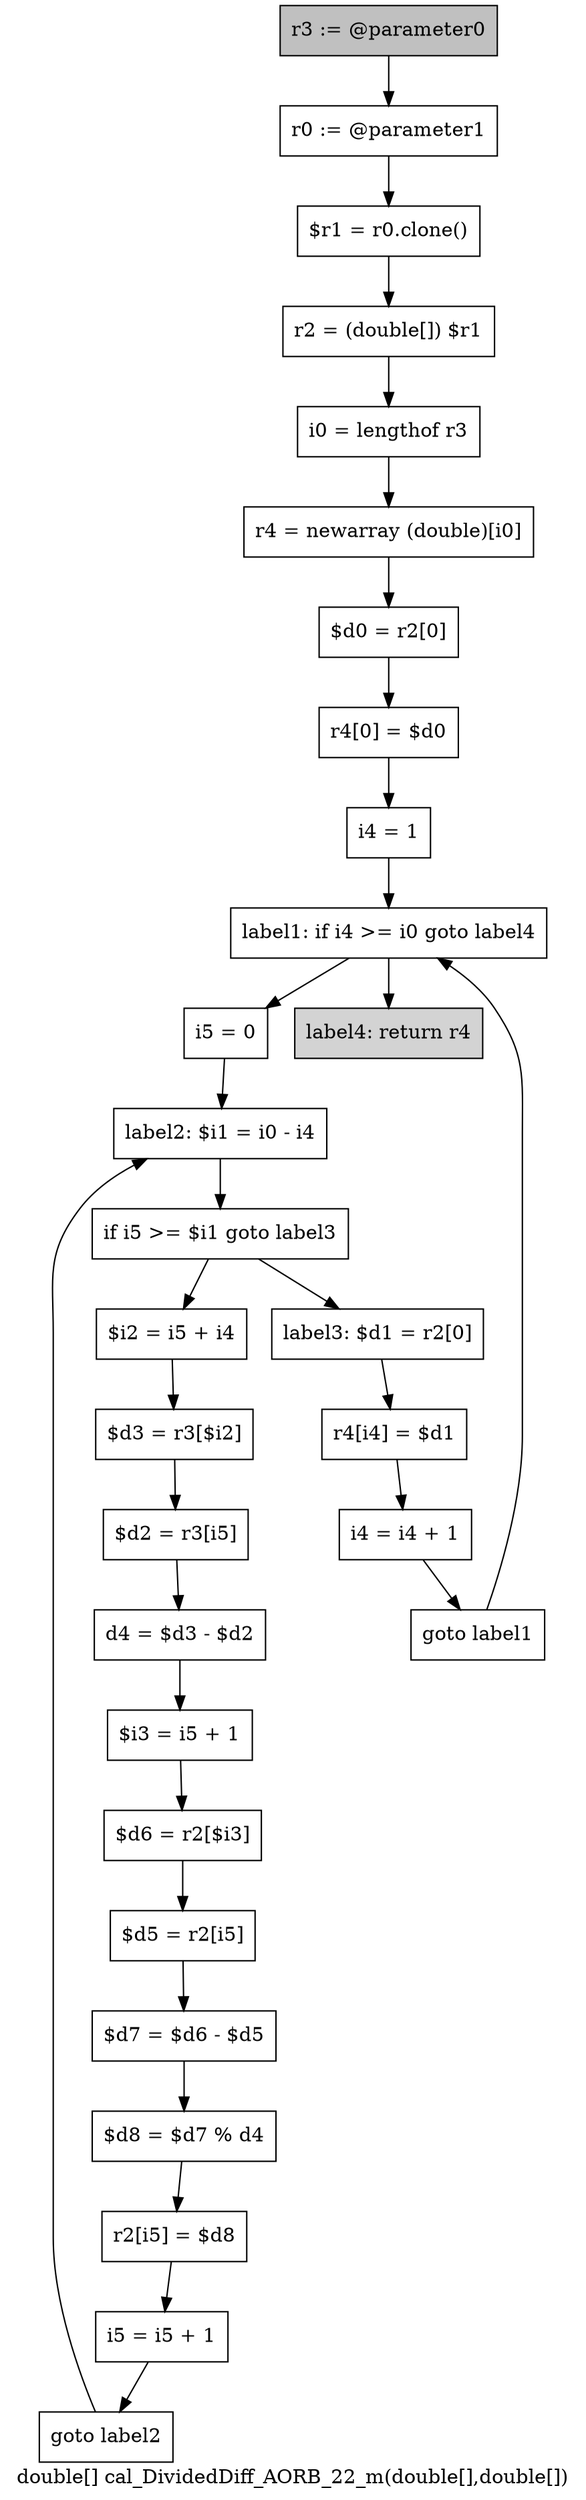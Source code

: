 digraph "double[] cal_DividedDiff_AORB_22_m(double[],double[])" {
    label="double[] cal_DividedDiff_AORB_22_m(double[],double[])";
    node [shape=box];
    "0" [style=filled,fillcolor=gray,label="r3 := @parameter0",];
    "1" [label="r0 := @parameter1",];
    "0"->"1";
    "2" [label="$r1 = r0.clone()",];
    "1"->"2";
    "3" [label="r2 = (double[]) $r1",];
    "2"->"3";
    "4" [label="i0 = lengthof r3",];
    "3"->"4";
    "5" [label="r4 = newarray (double)[i0]",];
    "4"->"5";
    "6" [label="$d0 = r2[0]",];
    "5"->"6";
    "7" [label="r4[0] = $d0",];
    "6"->"7";
    "8" [label="i4 = 1",];
    "7"->"8";
    "9" [label="label1: if i4 >= i0 goto label4",];
    "8"->"9";
    "10" [label="i5 = 0",];
    "9"->"10";
    "29" [style=filled,fillcolor=lightgray,label="label4: return r4",];
    "9"->"29";
    "11" [label="label2: $i1 = i0 - i4",];
    "10"->"11";
    "12" [label="if i5 >= $i1 goto label3",];
    "11"->"12";
    "13" [label="$i2 = i5 + i4",];
    "12"->"13";
    "25" [label="label3: $d1 = r2[0]",];
    "12"->"25";
    "14" [label="$d3 = r3[$i2]",];
    "13"->"14";
    "15" [label="$d2 = r3[i5]",];
    "14"->"15";
    "16" [label="d4 = $d3 - $d2",];
    "15"->"16";
    "17" [label="$i3 = i5 + 1",];
    "16"->"17";
    "18" [label="$d6 = r2[$i3]",];
    "17"->"18";
    "19" [label="$d5 = r2[i5]",];
    "18"->"19";
    "20" [label="$d7 = $d6 - $d5",];
    "19"->"20";
    "21" [label="$d8 = $d7 % d4",];
    "20"->"21";
    "22" [label="r2[i5] = $d8",];
    "21"->"22";
    "23" [label="i5 = i5 + 1",];
    "22"->"23";
    "24" [label="goto label2",];
    "23"->"24";
    "24"->"11";
    "26" [label="r4[i4] = $d1",];
    "25"->"26";
    "27" [label="i4 = i4 + 1",];
    "26"->"27";
    "28" [label="goto label1",];
    "27"->"28";
    "28"->"9";
}
